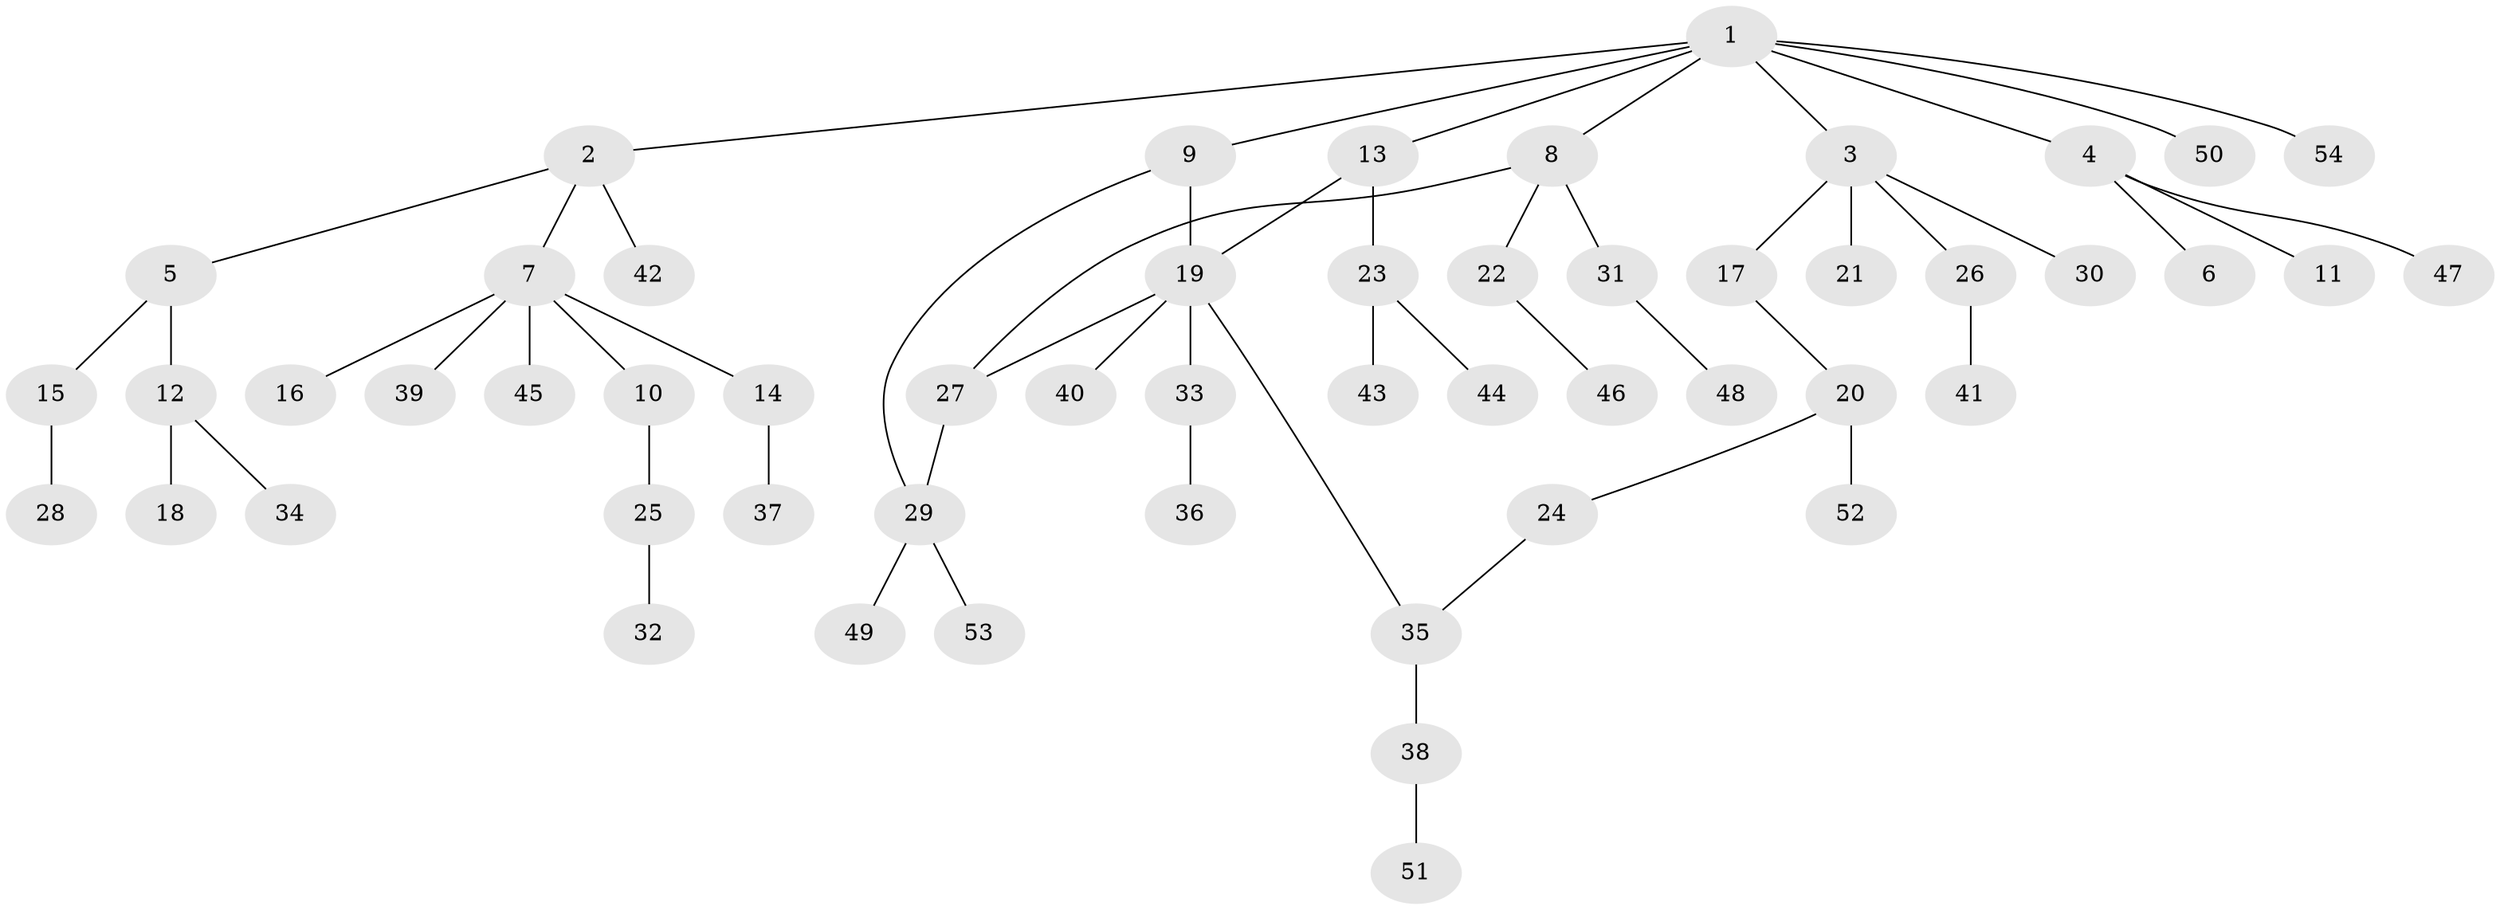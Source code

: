 // coarse degree distribution, {11: 0.02702702702702703, 5: 0.05405405405405406, 3: 0.08108108108108109, 1: 0.5945945945945946, 4: 0.05405405405405406, 2: 0.16216216216216217, 6: 0.02702702702702703}
// Generated by graph-tools (version 1.1) at 2025/23/03/03/25 07:23:32]
// undirected, 54 vertices, 57 edges
graph export_dot {
graph [start="1"]
  node [color=gray90,style=filled];
  1;
  2;
  3;
  4;
  5;
  6;
  7;
  8;
  9;
  10;
  11;
  12;
  13;
  14;
  15;
  16;
  17;
  18;
  19;
  20;
  21;
  22;
  23;
  24;
  25;
  26;
  27;
  28;
  29;
  30;
  31;
  32;
  33;
  34;
  35;
  36;
  37;
  38;
  39;
  40;
  41;
  42;
  43;
  44;
  45;
  46;
  47;
  48;
  49;
  50;
  51;
  52;
  53;
  54;
  1 -- 2;
  1 -- 3;
  1 -- 4;
  1 -- 8;
  1 -- 9;
  1 -- 13;
  1 -- 50;
  1 -- 54;
  2 -- 5;
  2 -- 7;
  2 -- 42;
  3 -- 17;
  3 -- 21;
  3 -- 26;
  3 -- 30;
  4 -- 6;
  4 -- 11;
  4 -- 47;
  5 -- 12;
  5 -- 15;
  7 -- 10;
  7 -- 14;
  7 -- 16;
  7 -- 39;
  7 -- 45;
  8 -- 22;
  8 -- 31;
  8 -- 27;
  9 -- 19;
  9 -- 29;
  10 -- 25;
  12 -- 18;
  12 -- 34;
  13 -- 23;
  13 -- 19;
  14 -- 37;
  15 -- 28;
  17 -- 20;
  19 -- 27;
  19 -- 33;
  19 -- 40;
  19 -- 35;
  20 -- 24;
  20 -- 52;
  22 -- 46;
  23 -- 43;
  23 -- 44;
  24 -- 35;
  25 -- 32;
  26 -- 41;
  27 -- 29;
  29 -- 49;
  29 -- 53;
  31 -- 48;
  33 -- 36;
  35 -- 38;
  38 -- 51;
}
